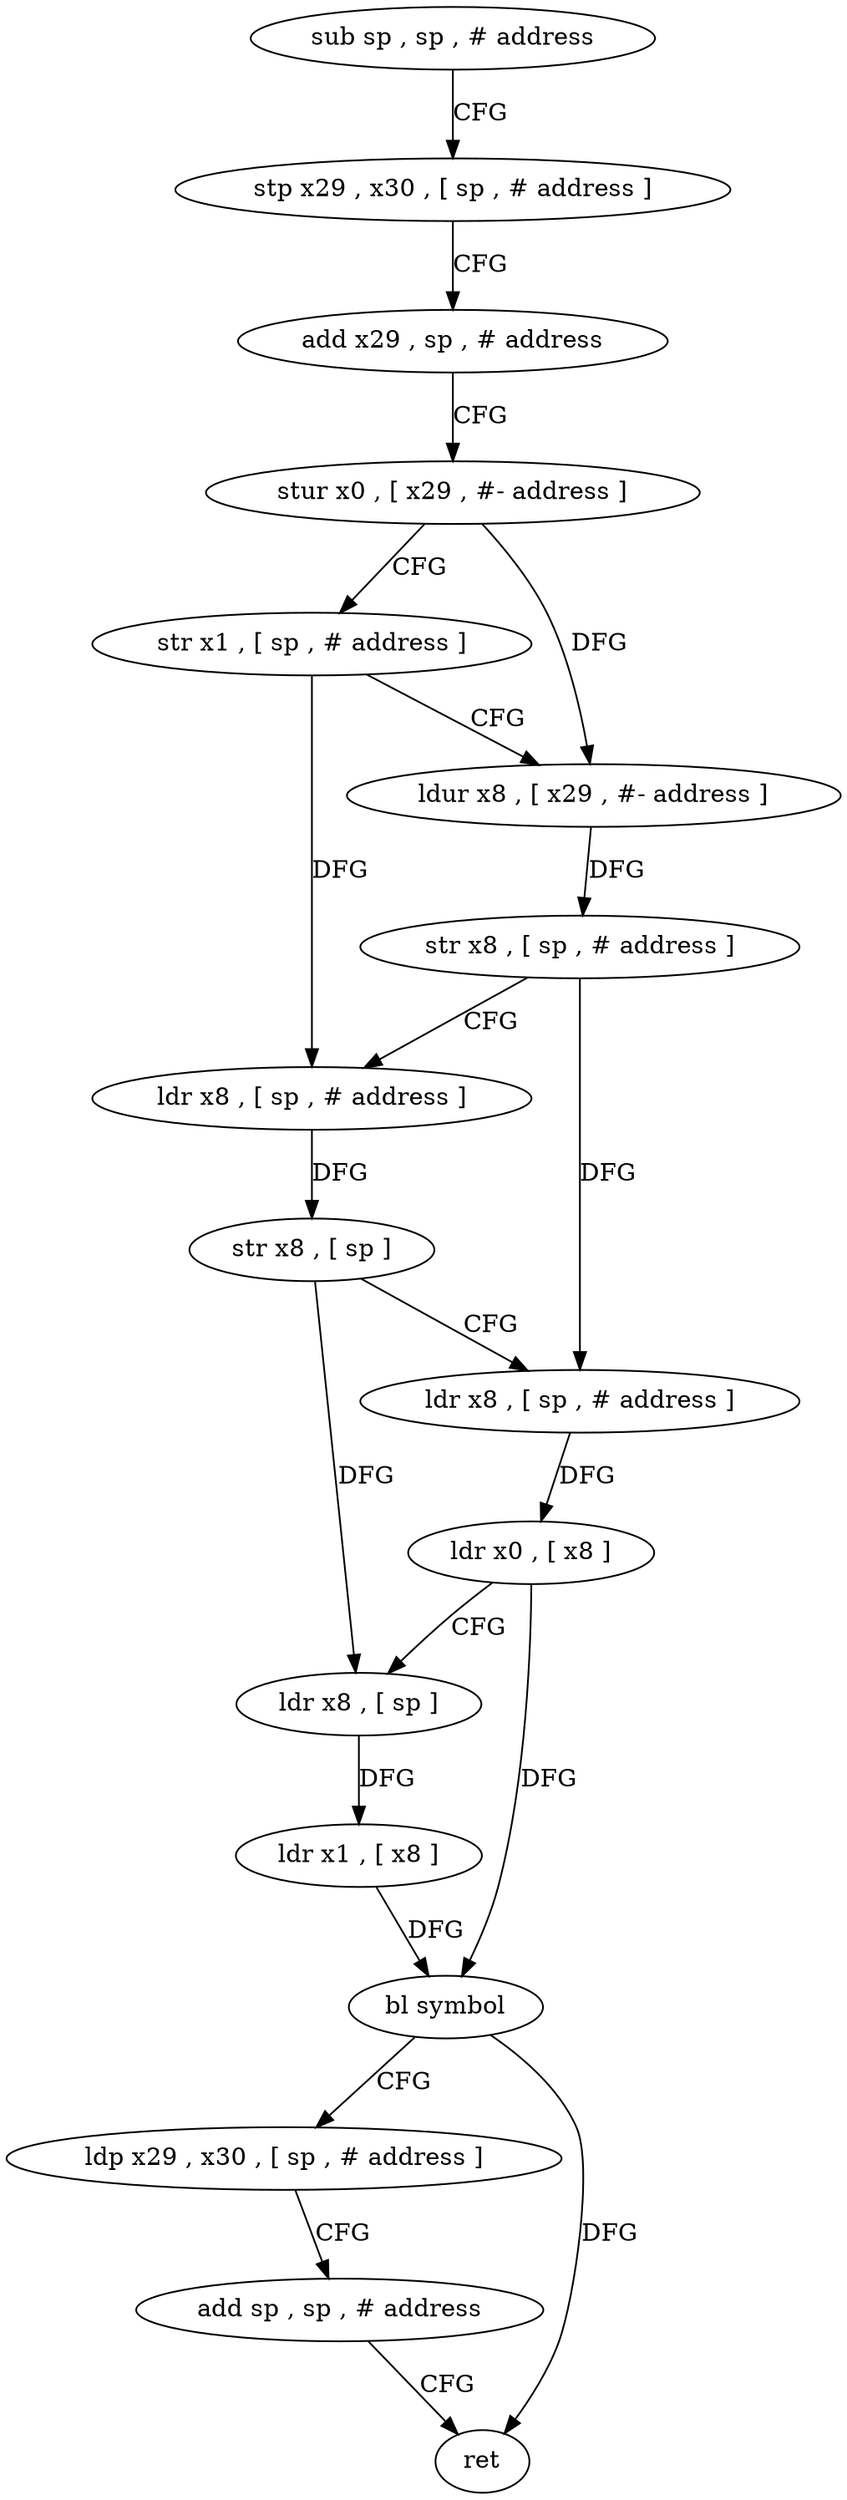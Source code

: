 digraph "func" {
"4285604" [label = "sub sp , sp , # address" ]
"4285608" [label = "stp x29 , x30 , [ sp , # address ]" ]
"4285612" [label = "add x29 , sp , # address" ]
"4285616" [label = "stur x0 , [ x29 , #- address ]" ]
"4285620" [label = "str x1 , [ sp , # address ]" ]
"4285624" [label = "ldur x8 , [ x29 , #- address ]" ]
"4285628" [label = "str x8 , [ sp , # address ]" ]
"4285632" [label = "ldr x8 , [ sp , # address ]" ]
"4285636" [label = "str x8 , [ sp ]" ]
"4285640" [label = "ldr x8 , [ sp , # address ]" ]
"4285644" [label = "ldr x0 , [ x8 ]" ]
"4285648" [label = "ldr x8 , [ sp ]" ]
"4285652" [label = "ldr x1 , [ x8 ]" ]
"4285656" [label = "bl symbol" ]
"4285660" [label = "ldp x29 , x30 , [ sp , # address ]" ]
"4285664" [label = "add sp , sp , # address" ]
"4285668" [label = "ret" ]
"4285604" -> "4285608" [ label = "CFG" ]
"4285608" -> "4285612" [ label = "CFG" ]
"4285612" -> "4285616" [ label = "CFG" ]
"4285616" -> "4285620" [ label = "CFG" ]
"4285616" -> "4285624" [ label = "DFG" ]
"4285620" -> "4285624" [ label = "CFG" ]
"4285620" -> "4285632" [ label = "DFG" ]
"4285624" -> "4285628" [ label = "DFG" ]
"4285628" -> "4285632" [ label = "CFG" ]
"4285628" -> "4285640" [ label = "DFG" ]
"4285632" -> "4285636" [ label = "DFG" ]
"4285636" -> "4285640" [ label = "CFG" ]
"4285636" -> "4285648" [ label = "DFG" ]
"4285640" -> "4285644" [ label = "DFG" ]
"4285644" -> "4285648" [ label = "CFG" ]
"4285644" -> "4285656" [ label = "DFG" ]
"4285648" -> "4285652" [ label = "DFG" ]
"4285652" -> "4285656" [ label = "DFG" ]
"4285656" -> "4285660" [ label = "CFG" ]
"4285656" -> "4285668" [ label = "DFG" ]
"4285660" -> "4285664" [ label = "CFG" ]
"4285664" -> "4285668" [ label = "CFG" ]
}
